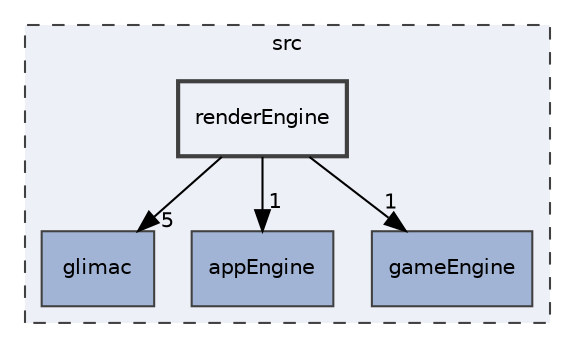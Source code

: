 digraph "/home/utilisateur/Documents/S3-SYNTHESE_DIMAGE/IMACRUN_3D/src/renderEngine"
{
 // LATEX_PDF_SIZE
  edge [fontname="Helvetica",fontsize="10",labelfontname="Helvetica",labelfontsize="10"];
  node [fontname="Helvetica",fontsize="10",shape=record];
  compound=true
  subgraph clusterdir_68267d1309a1af8e8297ef4c3efbcdba {
    graph [ bgcolor="#edf0f7", pencolor="grey25", style="filled,dashed,", label="src", fontname="Helvetica", fontsize="10", URL="dir_68267d1309a1af8e8297ef4c3efbcdba.html"]
  dir_0e01513eafa252a1fbdc704793ad904c [shape=box, label="glimac", style="filled,", fillcolor="#a2b4d6", color="grey25", URL="dir_0e01513eafa252a1fbdc704793ad904c.html"];
  dir_c1f036a2540afdaa3c631db479fcff44 [shape=box, label="appEngine", style="filled,", fillcolor="#a2b4d6", color="grey25", URL="dir_c1f036a2540afdaa3c631db479fcff44.html"];
  dir_f926e7196becc112486bc2cf46a47be6 [shape=box, label="gameEngine", style="filled,", fillcolor="#a2b4d6", color="grey25", URL="dir_f926e7196becc112486bc2cf46a47be6.html"];
  dir_45a5dd3b65f9de0d1a7d23c6429180a4 [shape=box, label="renderEngine", style="filled,bold,", fillcolor="#edf0f7", color="grey25", URL="dir_45a5dd3b65f9de0d1a7d23c6429180a4.html"];
  }
  dir_45a5dd3b65f9de0d1a7d23c6429180a4->dir_0e01513eafa252a1fbdc704793ad904c [headlabel="5", labeldistance=1.5 headhref="dir_000003_000002.html"];
  dir_45a5dd3b65f9de0d1a7d23c6429180a4->dir_c1f036a2540afdaa3c631db479fcff44 [headlabel="1", labeldistance=1.5 headhref="dir_000003_000000.html"];
  dir_45a5dd3b65f9de0d1a7d23c6429180a4->dir_f926e7196becc112486bc2cf46a47be6 [headlabel="1", labeldistance=1.5 headhref="dir_000003_000001.html"];
}
